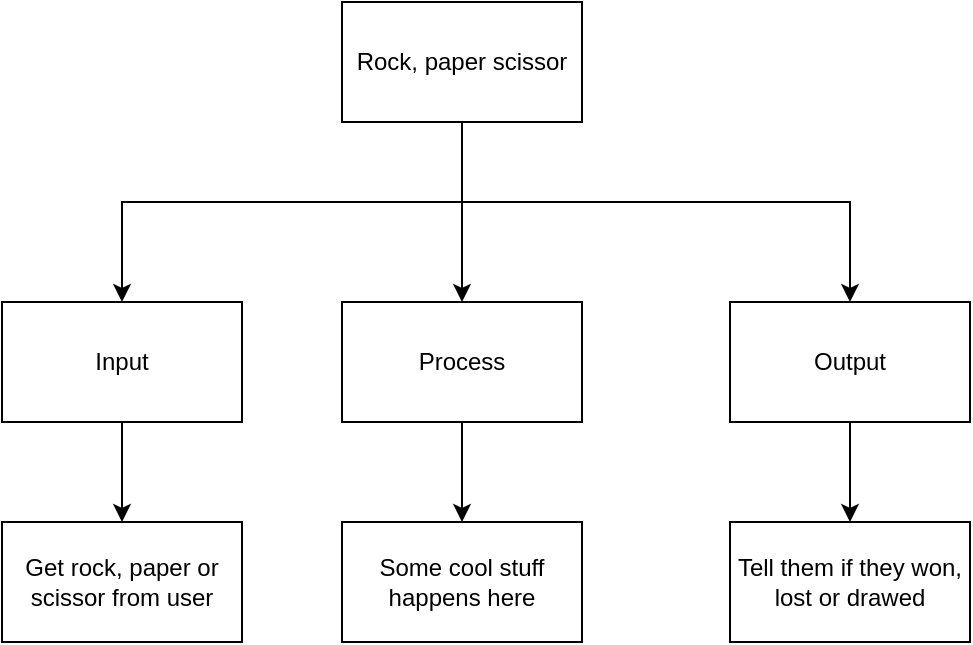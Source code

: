 <mxfile>
    <diagram id="iTflpaNiJH59W01fr5rP" name="Page-1">
        <mxGraphModel dx="1261" dy="381" grid="1" gridSize="10" guides="1" tooltips="1" connect="1" arrows="1" fold="1" page="1" pageScale="1" pageWidth="827" pageHeight="1169" math="0" shadow="0">
            <root>
                <mxCell id="0"/>
                <mxCell id="1" parent="0"/>
                <mxCell id="3" style="edgeStyle=orthogonalEdgeStyle;html=1;entryX=0.5;entryY=0;entryDx=0;entryDy=0;rounded=0;" edge="1" parent="1" source="2" target="6">
                    <mxGeometry relative="1" as="geometry">
                        <mxPoint x="110" y="190" as="targetPoint"/>
                        <Array as="points">
                            <mxPoint x="220" y="140"/>
                            <mxPoint x="50" y="140"/>
                        </Array>
                    </mxGeometry>
                </mxCell>
                <mxCell id="7" style="edgeStyle=orthogonalEdgeStyle;html=1;" edge="1" parent="1" source="2">
                    <mxGeometry relative="1" as="geometry">
                        <mxPoint x="220" y="190" as="targetPoint"/>
                    </mxGeometry>
                </mxCell>
                <mxCell id="9" style="edgeStyle=orthogonalEdgeStyle;html=1;entryX=0.5;entryY=0;entryDx=0;entryDy=0;rounded=0;" edge="1" parent="1" source="2" target="10">
                    <mxGeometry relative="1" as="geometry">
                        <mxPoint x="450" y="200" as="targetPoint"/>
                        <Array as="points">
                            <mxPoint x="220" y="140"/>
                            <mxPoint x="414" y="140"/>
                        </Array>
                    </mxGeometry>
                </mxCell>
                <mxCell id="2" value="Rock, paper scissor" style="rounded=0;whiteSpace=wrap;html=1;" vertex="1" parent="1">
                    <mxGeometry x="160" y="40" width="120" height="60" as="geometry"/>
                </mxCell>
                <mxCell id="11" style="edgeStyle=orthogonalEdgeStyle;rounded=0;html=1;" edge="1" parent="1" source="6">
                    <mxGeometry relative="1" as="geometry">
                        <mxPoint x="50" y="300" as="targetPoint"/>
                    </mxGeometry>
                </mxCell>
                <mxCell id="6" value="Input" style="rounded=0;whiteSpace=wrap;html=1;" vertex="1" parent="1">
                    <mxGeometry x="-10" y="190" width="120" height="60" as="geometry"/>
                </mxCell>
                <mxCell id="13" style="edgeStyle=orthogonalEdgeStyle;rounded=0;html=1;" edge="1" parent="1" source="8">
                    <mxGeometry relative="1" as="geometry">
                        <mxPoint x="220" y="300" as="targetPoint"/>
                    </mxGeometry>
                </mxCell>
                <mxCell id="8" value="Process" style="rounded=0;whiteSpace=wrap;html=1;" vertex="1" parent="1">
                    <mxGeometry x="160" y="190" width="120" height="60" as="geometry"/>
                </mxCell>
                <mxCell id="15" style="edgeStyle=orthogonalEdgeStyle;rounded=0;html=1;" edge="1" parent="1" source="10">
                    <mxGeometry relative="1" as="geometry">
                        <mxPoint x="414" y="300" as="targetPoint"/>
                    </mxGeometry>
                </mxCell>
                <mxCell id="10" value="Output" style="rounded=0;whiteSpace=wrap;html=1;" vertex="1" parent="1">
                    <mxGeometry x="354" y="190" width="120" height="60" as="geometry"/>
                </mxCell>
                <mxCell id="12" value="Get rock, paper or scissor from user" style="rounded=0;whiteSpace=wrap;html=1;" vertex="1" parent="1">
                    <mxGeometry x="-10" y="300" width="120" height="60" as="geometry"/>
                </mxCell>
                <mxCell id="14" value="Some cool stuff happens here" style="rounded=0;whiteSpace=wrap;html=1;" vertex="1" parent="1">
                    <mxGeometry x="160" y="300" width="120" height="60" as="geometry"/>
                </mxCell>
                <mxCell id="16" value="Tell them if they won, lost or drawed" style="rounded=0;whiteSpace=wrap;html=1;" vertex="1" parent="1">
                    <mxGeometry x="354" y="300" width="120" height="60" as="geometry"/>
                </mxCell>
            </root>
        </mxGraphModel>
    </diagram>
</mxfile>